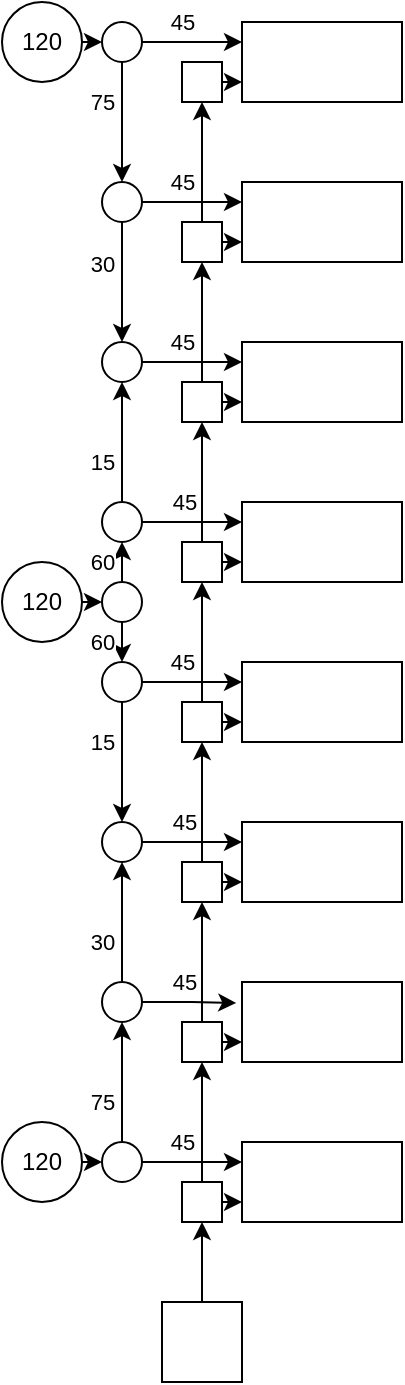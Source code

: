 <mxfile version="25.0.1">
  <diagram name="第 1 页" id="20KMCNZaSCfUWrCp0bJK">
    <mxGraphModel dx="521" dy="286" grid="1" gridSize="10" guides="1" tooltips="1" connect="1" arrows="1" fold="1" page="1" pageScale="1" pageWidth="1169" pageHeight="827" math="0" shadow="0">
      <root>
        <mxCell id="0" />
        <mxCell id="1" parent="0" />
        <mxCell id="JJG1426w-xE0XmO95f9O-128" value="" style="rounded=0;whiteSpace=wrap;html=1;" vertex="1" parent="1">
          <mxGeometry x="160" y="40" width="80" height="40" as="geometry" />
        </mxCell>
        <mxCell id="JJG1426w-xE0XmO95f9O-129" value="" style="rounded=0;whiteSpace=wrap;html=1;" vertex="1" parent="1">
          <mxGeometry x="160" y="120" width="80" height="40" as="geometry" />
        </mxCell>
        <mxCell id="JJG1426w-xE0XmO95f9O-130" value="" style="rounded=0;whiteSpace=wrap;html=1;" vertex="1" parent="1">
          <mxGeometry x="160" y="200" width="80" height="40" as="geometry" />
        </mxCell>
        <mxCell id="JJG1426w-xE0XmO95f9O-131" value="" style="rounded=0;whiteSpace=wrap;html=1;" vertex="1" parent="1">
          <mxGeometry x="160" y="280" width="80" height="40" as="geometry" />
        </mxCell>
        <mxCell id="JJG1426w-xE0XmO95f9O-132" value="" style="rounded=0;whiteSpace=wrap;html=1;" vertex="1" parent="1">
          <mxGeometry x="160" y="360" width="80" height="40" as="geometry" />
        </mxCell>
        <mxCell id="JJG1426w-xE0XmO95f9O-133" value="" style="rounded=0;whiteSpace=wrap;html=1;" vertex="1" parent="1">
          <mxGeometry x="160" y="440" width="80" height="40" as="geometry" />
        </mxCell>
        <mxCell id="JJG1426w-xE0XmO95f9O-134" value="" style="rounded=0;whiteSpace=wrap;html=1;" vertex="1" parent="1">
          <mxGeometry x="160" y="520" width="80" height="40" as="geometry" />
        </mxCell>
        <mxCell id="JJG1426w-xE0XmO95f9O-135" value="" style="rounded=0;whiteSpace=wrap;html=1;" vertex="1" parent="1">
          <mxGeometry x="160" y="600" width="80" height="40" as="geometry" />
        </mxCell>
        <mxCell id="JJG1426w-xE0XmO95f9O-144" style="edgeStyle=orthogonalEdgeStyle;rounded=0;orthogonalLoop=1;jettySize=auto;html=1;exitX=1;exitY=0.5;exitDx=0;exitDy=0;entryX=0;entryY=0.75;entryDx=0;entryDy=0;" edge="1" parent="1" source="JJG1426w-xE0XmO95f9O-136" target="JJG1426w-xE0XmO95f9O-128">
          <mxGeometry relative="1" as="geometry" />
        </mxCell>
        <mxCell id="JJG1426w-xE0XmO95f9O-136" value="" style="rounded=0;whiteSpace=wrap;html=1;" vertex="1" parent="1">
          <mxGeometry x="130" y="60" width="20" height="20" as="geometry" />
        </mxCell>
        <mxCell id="JJG1426w-xE0XmO95f9O-145" style="edgeStyle=orthogonalEdgeStyle;rounded=0;orthogonalLoop=1;jettySize=auto;html=1;exitX=1;exitY=0.5;exitDx=0;exitDy=0;entryX=0;entryY=0.75;entryDx=0;entryDy=0;" edge="1" parent="1" source="JJG1426w-xE0XmO95f9O-137" target="JJG1426w-xE0XmO95f9O-129">
          <mxGeometry relative="1" as="geometry" />
        </mxCell>
        <mxCell id="JJG1426w-xE0XmO95f9O-216" style="edgeStyle=orthogonalEdgeStyle;rounded=0;orthogonalLoop=1;jettySize=auto;html=1;exitX=0.5;exitY=0;exitDx=0;exitDy=0;entryX=0.5;entryY=1;entryDx=0;entryDy=0;" edge="1" parent="1" source="JJG1426w-xE0XmO95f9O-137" target="JJG1426w-xE0XmO95f9O-136">
          <mxGeometry relative="1" as="geometry" />
        </mxCell>
        <mxCell id="JJG1426w-xE0XmO95f9O-137" value="" style="rounded=0;whiteSpace=wrap;html=1;" vertex="1" parent="1">
          <mxGeometry x="130" y="140" width="20" height="20" as="geometry" />
        </mxCell>
        <mxCell id="JJG1426w-xE0XmO95f9O-146" style="edgeStyle=orthogonalEdgeStyle;rounded=0;orthogonalLoop=1;jettySize=auto;html=1;exitX=1;exitY=0.5;exitDx=0;exitDy=0;entryX=0;entryY=0.75;entryDx=0;entryDy=0;" edge="1" parent="1" source="JJG1426w-xE0XmO95f9O-138" target="JJG1426w-xE0XmO95f9O-130">
          <mxGeometry relative="1" as="geometry" />
        </mxCell>
        <mxCell id="JJG1426w-xE0XmO95f9O-215" style="edgeStyle=orthogonalEdgeStyle;rounded=0;orthogonalLoop=1;jettySize=auto;html=1;exitX=0.5;exitY=0;exitDx=0;exitDy=0;entryX=0.5;entryY=1;entryDx=0;entryDy=0;" edge="1" parent="1" source="JJG1426w-xE0XmO95f9O-138" target="JJG1426w-xE0XmO95f9O-137">
          <mxGeometry relative="1" as="geometry" />
        </mxCell>
        <mxCell id="JJG1426w-xE0XmO95f9O-138" value="" style="rounded=0;whiteSpace=wrap;html=1;" vertex="1" parent="1">
          <mxGeometry x="130" y="220" width="20" height="20" as="geometry" />
        </mxCell>
        <mxCell id="JJG1426w-xE0XmO95f9O-147" style="edgeStyle=orthogonalEdgeStyle;rounded=0;orthogonalLoop=1;jettySize=auto;html=1;exitX=1;exitY=0.5;exitDx=0;exitDy=0;entryX=0;entryY=0.75;entryDx=0;entryDy=0;" edge="1" parent="1" source="JJG1426w-xE0XmO95f9O-139" target="JJG1426w-xE0XmO95f9O-131">
          <mxGeometry relative="1" as="geometry" />
        </mxCell>
        <mxCell id="JJG1426w-xE0XmO95f9O-214" style="edgeStyle=orthogonalEdgeStyle;rounded=0;orthogonalLoop=1;jettySize=auto;html=1;exitX=0.5;exitY=0;exitDx=0;exitDy=0;entryX=0.5;entryY=1;entryDx=0;entryDy=0;" edge="1" parent="1" source="JJG1426w-xE0XmO95f9O-139" target="JJG1426w-xE0XmO95f9O-138">
          <mxGeometry relative="1" as="geometry" />
        </mxCell>
        <mxCell id="JJG1426w-xE0XmO95f9O-139" value="" style="rounded=0;whiteSpace=wrap;html=1;" vertex="1" parent="1">
          <mxGeometry x="130" y="300" width="20" height="20" as="geometry" />
        </mxCell>
        <mxCell id="JJG1426w-xE0XmO95f9O-148" style="edgeStyle=orthogonalEdgeStyle;rounded=0;orthogonalLoop=1;jettySize=auto;html=1;exitX=1;exitY=0.5;exitDx=0;exitDy=0;entryX=0;entryY=0.75;entryDx=0;entryDy=0;" edge="1" parent="1" source="JJG1426w-xE0XmO95f9O-140" target="JJG1426w-xE0XmO95f9O-132">
          <mxGeometry relative="1" as="geometry" />
        </mxCell>
        <mxCell id="JJG1426w-xE0XmO95f9O-213" style="edgeStyle=orthogonalEdgeStyle;rounded=0;orthogonalLoop=1;jettySize=auto;html=1;exitX=0.5;exitY=0;exitDx=0;exitDy=0;entryX=0.5;entryY=1;entryDx=0;entryDy=0;" edge="1" parent="1" source="JJG1426w-xE0XmO95f9O-140" target="JJG1426w-xE0XmO95f9O-139">
          <mxGeometry relative="1" as="geometry" />
        </mxCell>
        <mxCell id="JJG1426w-xE0XmO95f9O-140" value="" style="rounded=0;whiteSpace=wrap;html=1;" vertex="1" parent="1">
          <mxGeometry x="130" y="380" width="20" height="20" as="geometry" />
        </mxCell>
        <mxCell id="JJG1426w-xE0XmO95f9O-149" style="edgeStyle=orthogonalEdgeStyle;rounded=0;orthogonalLoop=1;jettySize=auto;html=1;exitX=1;exitY=0.5;exitDx=0;exitDy=0;entryX=0;entryY=0.75;entryDx=0;entryDy=0;" edge="1" parent="1" source="JJG1426w-xE0XmO95f9O-141" target="JJG1426w-xE0XmO95f9O-133">
          <mxGeometry relative="1" as="geometry" />
        </mxCell>
        <mxCell id="JJG1426w-xE0XmO95f9O-212" style="edgeStyle=orthogonalEdgeStyle;rounded=0;orthogonalLoop=1;jettySize=auto;html=1;exitX=0.5;exitY=0;exitDx=0;exitDy=0;entryX=0.5;entryY=1;entryDx=0;entryDy=0;" edge="1" parent="1" source="JJG1426w-xE0XmO95f9O-141" target="JJG1426w-xE0XmO95f9O-140">
          <mxGeometry relative="1" as="geometry" />
        </mxCell>
        <mxCell id="JJG1426w-xE0XmO95f9O-141" value="" style="rounded=0;whiteSpace=wrap;html=1;" vertex="1" parent="1">
          <mxGeometry x="130" y="460" width="20" height="20" as="geometry" />
        </mxCell>
        <mxCell id="JJG1426w-xE0XmO95f9O-150" style="edgeStyle=orthogonalEdgeStyle;rounded=0;orthogonalLoop=1;jettySize=auto;html=1;exitX=1;exitY=0.5;exitDx=0;exitDy=0;entryX=0;entryY=0.75;entryDx=0;entryDy=0;" edge="1" parent="1" source="JJG1426w-xE0XmO95f9O-142" target="JJG1426w-xE0XmO95f9O-134">
          <mxGeometry relative="1" as="geometry" />
        </mxCell>
        <mxCell id="JJG1426w-xE0XmO95f9O-211" style="edgeStyle=orthogonalEdgeStyle;rounded=0;orthogonalLoop=1;jettySize=auto;html=1;exitX=0.5;exitY=0;exitDx=0;exitDy=0;entryX=0.5;entryY=1;entryDx=0;entryDy=0;" edge="1" parent="1" source="JJG1426w-xE0XmO95f9O-142" target="JJG1426w-xE0XmO95f9O-141">
          <mxGeometry relative="1" as="geometry" />
        </mxCell>
        <mxCell id="JJG1426w-xE0XmO95f9O-142" value="" style="rounded=0;whiteSpace=wrap;html=1;" vertex="1" parent="1">
          <mxGeometry x="130" y="540" width="20" height="20" as="geometry" />
        </mxCell>
        <mxCell id="JJG1426w-xE0XmO95f9O-151" style="edgeStyle=orthogonalEdgeStyle;rounded=0;orthogonalLoop=1;jettySize=auto;html=1;exitX=1;exitY=0.5;exitDx=0;exitDy=0;entryX=0;entryY=0.75;entryDx=0;entryDy=0;" edge="1" parent="1" source="JJG1426w-xE0XmO95f9O-143" target="JJG1426w-xE0XmO95f9O-135">
          <mxGeometry relative="1" as="geometry" />
        </mxCell>
        <mxCell id="JJG1426w-xE0XmO95f9O-210" style="edgeStyle=orthogonalEdgeStyle;rounded=0;orthogonalLoop=1;jettySize=auto;html=1;exitX=0.5;exitY=0;exitDx=0;exitDy=0;entryX=0.5;entryY=1;entryDx=0;entryDy=0;" edge="1" parent="1" source="JJG1426w-xE0XmO95f9O-143" target="JJG1426w-xE0XmO95f9O-142">
          <mxGeometry relative="1" as="geometry" />
        </mxCell>
        <mxCell id="JJG1426w-xE0XmO95f9O-143" value="" style="rounded=0;whiteSpace=wrap;html=1;" vertex="1" parent="1">
          <mxGeometry x="130" y="620" width="20" height="20" as="geometry" />
        </mxCell>
        <mxCell id="JJG1426w-xE0XmO95f9O-156" style="edgeStyle=orthogonalEdgeStyle;rounded=0;orthogonalLoop=1;jettySize=auto;html=1;exitX=1;exitY=0.5;exitDx=0;exitDy=0;entryX=0;entryY=0.5;entryDx=0;entryDy=0;" edge="1" parent="1" source="JJG1426w-xE0XmO95f9O-152" target="JJG1426w-xE0XmO95f9O-155">
          <mxGeometry relative="1" as="geometry" />
        </mxCell>
        <mxCell id="JJG1426w-xE0XmO95f9O-152" value="120" style="ellipse;whiteSpace=wrap;html=1;aspect=fixed;" vertex="1" parent="1">
          <mxGeometry x="40" y="30" width="40" height="40" as="geometry" />
        </mxCell>
        <mxCell id="JJG1426w-xE0XmO95f9O-174" style="edgeStyle=orthogonalEdgeStyle;rounded=0;orthogonalLoop=1;jettySize=auto;html=1;exitX=1;exitY=0.5;exitDx=0;exitDy=0;entryX=0;entryY=0.5;entryDx=0;entryDy=0;" edge="1" parent="1" source="JJG1426w-xE0XmO95f9O-153" target="JJG1426w-xE0XmO95f9O-173">
          <mxGeometry relative="1" as="geometry" />
        </mxCell>
        <mxCell id="JJG1426w-xE0XmO95f9O-153" value="120" style="ellipse;whiteSpace=wrap;html=1;aspect=fixed;" vertex="1" parent="1">
          <mxGeometry x="40" y="310" width="40" height="40" as="geometry" />
        </mxCell>
        <mxCell id="JJG1426w-xE0XmO95f9O-193" style="edgeStyle=orthogonalEdgeStyle;rounded=0;orthogonalLoop=1;jettySize=auto;html=1;exitX=1;exitY=0.5;exitDx=0;exitDy=0;entryX=0;entryY=0.5;entryDx=0;entryDy=0;" edge="1" parent="1" source="JJG1426w-xE0XmO95f9O-154" target="JJG1426w-xE0XmO95f9O-165">
          <mxGeometry relative="1" as="geometry" />
        </mxCell>
        <mxCell id="JJG1426w-xE0XmO95f9O-154" value="120" style="ellipse;whiteSpace=wrap;html=1;aspect=fixed;" vertex="1" parent="1">
          <mxGeometry x="40" y="590" width="40" height="40" as="geometry" />
        </mxCell>
        <mxCell id="JJG1426w-xE0XmO95f9O-157" style="edgeStyle=orthogonalEdgeStyle;rounded=0;orthogonalLoop=1;jettySize=auto;html=1;exitX=1;exitY=0.5;exitDx=0;exitDy=0;entryX=0;entryY=0.25;entryDx=0;entryDy=0;" edge="1" parent="1" source="JJG1426w-xE0XmO95f9O-155" target="JJG1426w-xE0XmO95f9O-128">
          <mxGeometry relative="1" as="geometry" />
        </mxCell>
        <mxCell id="JJG1426w-xE0XmO95f9O-176" value="45" style="edgeLabel;html=1;align=center;verticalAlign=middle;resizable=0;points=[];" vertex="1" connectable="0" parent="JJG1426w-xE0XmO95f9O-157">
          <mxGeometry x="0.11" relative="1" as="geometry">
            <mxPoint x="-8" y="-10" as="offset" />
          </mxGeometry>
        </mxCell>
        <mxCell id="JJG1426w-xE0XmO95f9O-178" style="edgeStyle=orthogonalEdgeStyle;rounded=0;orthogonalLoop=1;jettySize=auto;html=1;exitX=0.5;exitY=1;exitDx=0;exitDy=0;entryX=0.5;entryY=0;entryDx=0;entryDy=0;" edge="1" parent="1" source="JJG1426w-xE0XmO95f9O-155" target="JJG1426w-xE0XmO95f9O-158">
          <mxGeometry relative="1" as="geometry" />
        </mxCell>
        <mxCell id="JJG1426w-xE0XmO95f9O-180" value="75" style="edgeLabel;html=1;align=center;verticalAlign=middle;resizable=0;points=[];" vertex="1" connectable="0" parent="JJG1426w-xE0XmO95f9O-178">
          <mxGeometry x="-0.201" relative="1" as="geometry">
            <mxPoint x="-10" y="-4" as="offset" />
          </mxGeometry>
        </mxCell>
        <mxCell id="JJG1426w-xE0XmO95f9O-155" value="" style="ellipse;whiteSpace=wrap;html=1;aspect=fixed;" vertex="1" parent="1">
          <mxGeometry x="90" y="40" width="20" height="20" as="geometry" />
        </mxCell>
        <mxCell id="JJG1426w-xE0XmO95f9O-168" style="edgeStyle=orthogonalEdgeStyle;rounded=0;orthogonalLoop=1;jettySize=auto;html=1;exitX=1;exitY=0.5;exitDx=0;exitDy=0;entryX=0;entryY=0.25;entryDx=0;entryDy=0;" edge="1" parent="1" source="JJG1426w-xE0XmO95f9O-158" target="JJG1426w-xE0XmO95f9O-129">
          <mxGeometry relative="1" as="geometry" />
        </mxCell>
        <mxCell id="JJG1426w-xE0XmO95f9O-179" value="45" style="edgeLabel;html=1;align=center;verticalAlign=middle;resizable=0;points=[];" vertex="1" connectable="0" parent="JJG1426w-xE0XmO95f9O-168">
          <mxGeometry x="0.341" relative="1" as="geometry">
            <mxPoint x="-14" y="-10" as="offset" />
          </mxGeometry>
        </mxCell>
        <mxCell id="JJG1426w-xE0XmO95f9O-181" style="edgeStyle=orthogonalEdgeStyle;rounded=0;orthogonalLoop=1;jettySize=auto;html=1;exitX=0.5;exitY=1;exitDx=0;exitDy=0;entryX=0.5;entryY=0;entryDx=0;entryDy=0;" edge="1" parent="1" source="JJG1426w-xE0XmO95f9O-158" target="JJG1426w-xE0XmO95f9O-159">
          <mxGeometry relative="1" as="geometry" />
        </mxCell>
        <mxCell id="JJG1426w-xE0XmO95f9O-182" value="30" style="edgeLabel;html=1;align=center;verticalAlign=middle;resizable=0;points=[];" vertex="1" connectable="0" parent="JJG1426w-xE0XmO95f9O-181">
          <mxGeometry x="0.109" y="-2" relative="1" as="geometry">
            <mxPoint x="-8" y="-13" as="offset" />
          </mxGeometry>
        </mxCell>
        <mxCell id="JJG1426w-xE0XmO95f9O-158" value="" style="ellipse;whiteSpace=wrap;html=1;aspect=fixed;" vertex="1" parent="1">
          <mxGeometry x="90" y="120" width="20" height="20" as="geometry" />
        </mxCell>
        <mxCell id="JJG1426w-xE0XmO95f9O-170" style="edgeStyle=orthogonalEdgeStyle;rounded=0;orthogonalLoop=1;jettySize=auto;html=1;exitX=1;exitY=0.5;exitDx=0;exitDy=0;entryX=0;entryY=0.25;entryDx=0;entryDy=0;" edge="1" parent="1" source="JJG1426w-xE0XmO95f9O-159" target="JJG1426w-xE0XmO95f9O-130">
          <mxGeometry relative="1" as="geometry" />
        </mxCell>
        <mxCell id="JJG1426w-xE0XmO95f9O-190" value="45" style="edgeLabel;html=1;align=center;verticalAlign=middle;resizable=0;points=[];" vertex="1" connectable="0" parent="JJG1426w-xE0XmO95f9O-170">
          <mxGeometry x="0.075" relative="1" as="geometry">
            <mxPoint x="-7" y="-10" as="offset" />
          </mxGeometry>
        </mxCell>
        <mxCell id="JJG1426w-xE0XmO95f9O-159" value="" style="ellipse;whiteSpace=wrap;html=1;aspect=fixed;" vertex="1" parent="1">
          <mxGeometry x="90" y="200" width="20" height="20" as="geometry" />
        </mxCell>
        <mxCell id="JJG1426w-xE0XmO95f9O-172" style="edgeStyle=orthogonalEdgeStyle;rounded=0;orthogonalLoop=1;jettySize=auto;html=1;exitX=1;exitY=0.5;exitDx=0;exitDy=0;entryX=0;entryY=0.25;entryDx=0;entryDy=0;" edge="1" parent="1" source="JJG1426w-xE0XmO95f9O-160" target="JJG1426w-xE0XmO95f9O-131">
          <mxGeometry relative="1" as="geometry" />
        </mxCell>
        <mxCell id="JJG1426w-xE0XmO95f9O-186" value="45" style="edgeLabel;html=1;align=center;verticalAlign=middle;resizable=0;points=[];" vertex="1" connectable="0" parent="JJG1426w-xE0XmO95f9O-172">
          <mxGeometry x="-0.069" y="1" relative="1" as="geometry">
            <mxPoint x="-3" y="-9" as="offset" />
          </mxGeometry>
        </mxCell>
        <mxCell id="JJG1426w-xE0XmO95f9O-185" style="edgeStyle=orthogonalEdgeStyle;rounded=0;orthogonalLoop=1;jettySize=auto;html=1;exitX=0.5;exitY=0;exitDx=0;exitDy=0;entryX=0.5;entryY=1;entryDx=0;entryDy=0;" edge="1" parent="1" source="JJG1426w-xE0XmO95f9O-160" target="JJG1426w-xE0XmO95f9O-159">
          <mxGeometry relative="1" as="geometry" />
        </mxCell>
        <mxCell id="JJG1426w-xE0XmO95f9O-187" value="15" style="edgeLabel;html=1;align=center;verticalAlign=middle;resizable=0;points=[];" vertex="1" connectable="0" parent="JJG1426w-xE0XmO95f9O-185">
          <mxGeometry x="-0.094" y="2" relative="1" as="geometry">
            <mxPoint x="-8" y="7" as="offset" />
          </mxGeometry>
        </mxCell>
        <mxCell id="JJG1426w-xE0XmO95f9O-160" value="" style="ellipse;whiteSpace=wrap;html=1;aspect=fixed;" vertex="1" parent="1">
          <mxGeometry x="90" y="280" width="20" height="20" as="geometry" />
        </mxCell>
        <mxCell id="JJG1426w-xE0XmO95f9O-191" style="edgeStyle=orthogonalEdgeStyle;rounded=0;orthogonalLoop=1;jettySize=auto;html=1;exitX=0.5;exitY=1;exitDx=0;exitDy=0;entryX=0.5;entryY=0;entryDx=0;entryDy=0;" edge="1" parent="1" source="JJG1426w-xE0XmO95f9O-161" target="JJG1426w-xE0XmO95f9O-162">
          <mxGeometry relative="1" as="geometry" />
        </mxCell>
        <mxCell id="JJG1426w-xE0XmO95f9O-199" value="15" style="edgeLabel;html=1;align=center;verticalAlign=middle;resizable=0;points=[];" vertex="1" connectable="0" parent="JJG1426w-xE0XmO95f9O-191">
          <mxGeometry x="-0.144" y="1" relative="1" as="geometry">
            <mxPoint x="-11" y="-6" as="offset" />
          </mxGeometry>
        </mxCell>
        <mxCell id="JJG1426w-xE0XmO95f9O-203" style="edgeStyle=orthogonalEdgeStyle;rounded=0;orthogonalLoop=1;jettySize=auto;html=1;exitX=1;exitY=0.5;exitDx=0;exitDy=0;entryX=0;entryY=0.25;entryDx=0;entryDy=0;" edge="1" parent="1" source="JJG1426w-xE0XmO95f9O-161" target="JJG1426w-xE0XmO95f9O-132">
          <mxGeometry relative="1" as="geometry" />
        </mxCell>
        <mxCell id="JJG1426w-xE0XmO95f9O-204" value="45" style="edgeLabel;html=1;align=center;verticalAlign=middle;resizable=0;points=[];" vertex="1" connectable="0" parent="JJG1426w-xE0XmO95f9O-203">
          <mxGeometry x="-0.194" relative="1" as="geometry">
            <mxPoint y="-10" as="offset" />
          </mxGeometry>
        </mxCell>
        <mxCell id="JJG1426w-xE0XmO95f9O-161" value="" style="ellipse;whiteSpace=wrap;html=1;aspect=fixed;" vertex="1" parent="1">
          <mxGeometry x="90" y="360" width="20" height="20" as="geometry" />
        </mxCell>
        <mxCell id="JJG1426w-xE0XmO95f9O-197" style="edgeStyle=orthogonalEdgeStyle;rounded=0;orthogonalLoop=1;jettySize=auto;html=1;exitX=1;exitY=0.5;exitDx=0;exitDy=0;entryX=0;entryY=0.25;entryDx=0;entryDy=0;" edge="1" parent="1" source="JJG1426w-xE0XmO95f9O-162" target="JJG1426w-xE0XmO95f9O-133">
          <mxGeometry relative="1" as="geometry" />
        </mxCell>
        <mxCell id="JJG1426w-xE0XmO95f9O-198" value="45" style="edgeLabel;html=1;align=center;verticalAlign=middle;resizable=0;points=[];" vertex="1" connectable="0" parent="JJG1426w-xE0XmO95f9O-197">
          <mxGeometry x="-0.225" y="1" relative="1" as="geometry">
            <mxPoint x="1" y="-9" as="offset" />
          </mxGeometry>
        </mxCell>
        <mxCell id="JJG1426w-xE0XmO95f9O-162" value="" style="ellipse;whiteSpace=wrap;html=1;aspect=fixed;" vertex="1" parent="1">
          <mxGeometry x="90" y="440" width="20" height="20" as="geometry" />
        </mxCell>
        <mxCell id="JJG1426w-xE0XmO95f9O-196" style="edgeStyle=orthogonalEdgeStyle;rounded=0;orthogonalLoop=1;jettySize=auto;html=1;exitX=0.5;exitY=0;exitDx=0;exitDy=0;entryX=0.5;entryY=1;entryDx=0;entryDy=0;" edge="1" parent="1" source="JJG1426w-xE0XmO95f9O-164" target="JJG1426w-xE0XmO95f9O-162">
          <mxGeometry relative="1" as="geometry" />
        </mxCell>
        <mxCell id="JJG1426w-xE0XmO95f9O-205" value="30" style="edgeLabel;html=1;align=center;verticalAlign=middle;resizable=0;points=[];" vertex="1" connectable="0" parent="JJG1426w-xE0XmO95f9O-196">
          <mxGeometry x="-0.205" y="-1" relative="1" as="geometry">
            <mxPoint x="-11" y="4" as="offset" />
          </mxGeometry>
        </mxCell>
        <mxCell id="JJG1426w-xE0XmO95f9O-164" value="" style="ellipse;whiteSpace=wrap;html=1;aspect=fixed;" vertex="1" parent="1">
          <mxGeometry x="90" y="520" width="20" height="20" as="geometry" />
        </mxCell>
        <mxCell id="JJG1426w-xE0XmO95f9O-192" style="edgeStyle=orthogonalEdgeStyle;rounded=0;orthogonalLoop=1;jettySize=auto;html=1;exitX=1;exitY=0.5;exitDx=0;exitDy=0;entryX=0;entryY=0.25;entryDx=0;entryDy=0;" edge="1" parent="1" source="JJG1426w-xE0XmO95f9O-165" target="JJG1426w-xE0XmO95f9O-135">
          <mxGeometry relative="1" as="geometry" />
        </mxCell>
        <mxCell id="JJG1426w-xE0XmO95f9O-201" value="45" style="edgeLabel;html=1;align=center;verticalAlign=middle;resizable=0;points=[];" vertex="1" connectable="0" parent="JJG1426w-xE0XmO95f9O-192">
          <mxGeometry x="-0.209" y="1" relative="1" as="geometry">
            <mxPoint y="-9" as="offset" />
          </mxGeometry>
        </mxCell>
        <mxCell id="JJG1426w-xE0XmO95f9O-194" style="edgeStyle=orthogonalEdgeStyle;rounded=0;orthogonalLoop=1;jettySize=auto;html=1;exitX=0.5;exitY=0;exitDx=0;exitDy=0;entryX=0.5;entryY=1;entryDx=0;entryDy=0;" edge="1" parent="1" source="JJG1426w-xE0XmO95f9O-165" target="JJG1426w-xE0XmO95f9O-164">
          <mxGeometry relative="1" as="geometry" />
        </mxCell>
        <mxCell id="JJG1426w-xE0XmO95f9O-200" value="75" style="edgeLabel;html=1;align=center;verticalAlign=middle;resizable=0;points=[];" vertex="1" connectable="0" parent="JJG1426w-xE0XmO95f9O-194">
          <mxGeometry x="-0.049" y="2" relative="1" as="geometry">
            <mxPoint x="-8" y="8" as="offset" />
          </mxGeometry>
        </mxCell>
        <mxCell id="JJG1426w-xE0XmO95f9O-165" value="" style="ellipse;whiteSpace=wrap;html=1;aspect=fixed;" vertex="1" parent="1">
          <mxGeometry x="90" y="600" width="20" height="20" as="geometry" />
        </mxCell>
        <mxCell id="JJG1426w-xE0XmO95f9O-175" style="edgeStyle=orthogonalEdgeStyle;rounded=0;orthogonalLoop=1;jettySize=auto;html=1;exitX=0.5;exitY=0;exitDx=0;exitDy=0;entryX=0.5;entryY=1;entryDx=0;entryDy=0;" edge="1" parent="1" source="JJG1426w-xE0XmO95f9O-173" target="JJG1426w-xE0XmO95f9O-160">
          <mxGeometry relative="1" as="geometry" />
        </mxCell>
        <mxCell id="JJG1426w-xE0XmO95f9O-184" value="60" style="edgeLabel;html=1;align=center;verticalAlign=middle;resizable=0;points=[];" vertex="1" connectable="0" parent="JJG1426w-xE0XmO95f9O-175">
          <mxGeometry x="-0.142" y="-1" relative="1" as="geometry">
            <mxPoint x="-11" y="-2" as="offset" />
          </mxGeometry>
        </mxCell>
        <mxCell id="JJG1426w-xE0XmO95f9O-188" style="edgeStyle=orthogonalEdgeStyle;rounded=0;orthogonalLoop=1;jettySize=auto;html=1;exitX=0.5;exitY=1;exitDx=0;exitDy=0;entryX=0.5;entryY=0;entryDx=0;entryDy=0;" edge="1" parent="1" source="JJG1426w-xE0XmO95f9O-173" target="JJG1426w-xE0XmO95f9O-161">
          <mxGeometry relative="1" as="geometry" />
        </mxCell>
        <mxCell id="JJG1426w-xE0XmO95f9O-189" value="60" style="edgeLabel;html=1;align=center;verticalAlign=middle;resizable=0;points=[];" vertex="1" connectable="0" parent="JJG1426w-xE0XmO95f9O-188">
          <mxGeometry x="-0.37" y="1" relative="1" as="geometry">
            <mxPoint x="-11" y="3" as="offset" />
          </mxGeometry>
        </mxCell>
        <mxCell id="JJG1426w-xE0XmO95f9O-173" value="" style="ellipse;whiteSpace=wrap;html=1;aspect=fixed;" vertex="1" parent="1">
          <mxGeometry x="90" y="320" width="20" height="20" as="geometry" />
        </mxCell>
        <mxCell id="JJG1426w-xE0XmO95f9O-195" style="edgeStyle=orthogonalEdgeStyle;rounded=0;orthogonalLoop=1;jettySize=auto;html=1;exitX=1;exitY=0.5;exitDx=0;exitDy=0;entryX=-0.036;entryY=0.262;entryDx=0;entryDy=0;entryPerimeter=0;" edge="1" parent="1" source="JJG1426w-xE0XmO95f9O-164" target="JJG1426w-xE0XmO95f9O-134">
          <mxGeometry relative="1" as="geometry" />
        </mxCell>
        <mxCell id="JJG1426w-xE0XmO95f9O-202" value="45" style="edgeLabel;html=1;align=center;verticalAlign=middle;resizable=0;points=[];" vertex="1" connectable="0" parent="JJG1426w-xE0XmO95f9O-195">
          <mxGeometry x="-0.137" y="1" relative="1" as="geometry">
            <mxPoint y="-9" as="offset" />
          </mxGeometry>
        </mxCell>
        <mxCell id="JJG1426w-xE0XmO95f9O-208" style="edgeStyle=orthogonalEdgeStyle;rounded=0;orthogonalLoop=1;jettySize=auto;html=1;exitX=0.5;exitY=0;exitDx=0;exitDy=0;entryX=0.5;entryY=1;entryDx=0;entryDy=0;" edge="1" parent="1" source="JJG1426w-xE0XmO95f9O-207" target="JJG1426w-xE0XmO95f9O-143">
          <mxGeometry relative="1" as="geometry" />
        </mxCell>
        <mxCell id="JJG1426w-xE0XmO95f9O-207" value="" style="rounded=0;whiteSpace=wrap;html=1;" vertex="1" parent="1">
          <mxGeometry x="120" y="680" width="40" height="40" as="geometry" />
        </mxCell>
      </root>
    </mxGraphModel>
  </diagram>
</mxfile>
